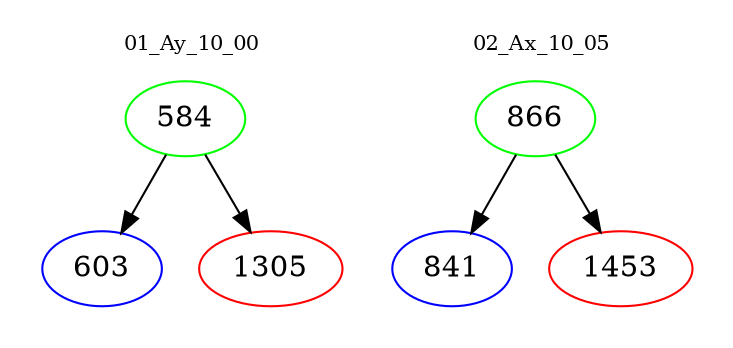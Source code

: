 digraph{
subgraph cluster_0 {
color = white
label = "01_Ay_10_00";
fontsize=10;
T0_584 [label="584", color="green"]
T0_584 -> T0_603 [color="black"]
T0_603 [label="603", color="blue"]
T0_584 -> T0_1305 [color="black"]
T0_1305 [label="1305", color="red"]
}
subgraph cluster_1 {
color = white
label = "02_Ax_10_05";
fontsize=10;
T1_866 [label="866", color="green"]
T1_866 -> T1_841 [color="black"]
T1_841 [label="841", color="blue"]
T1_866 -> T1_1453 [color="black"]
T1_1453 [label="1453", color="red"]
}
}
